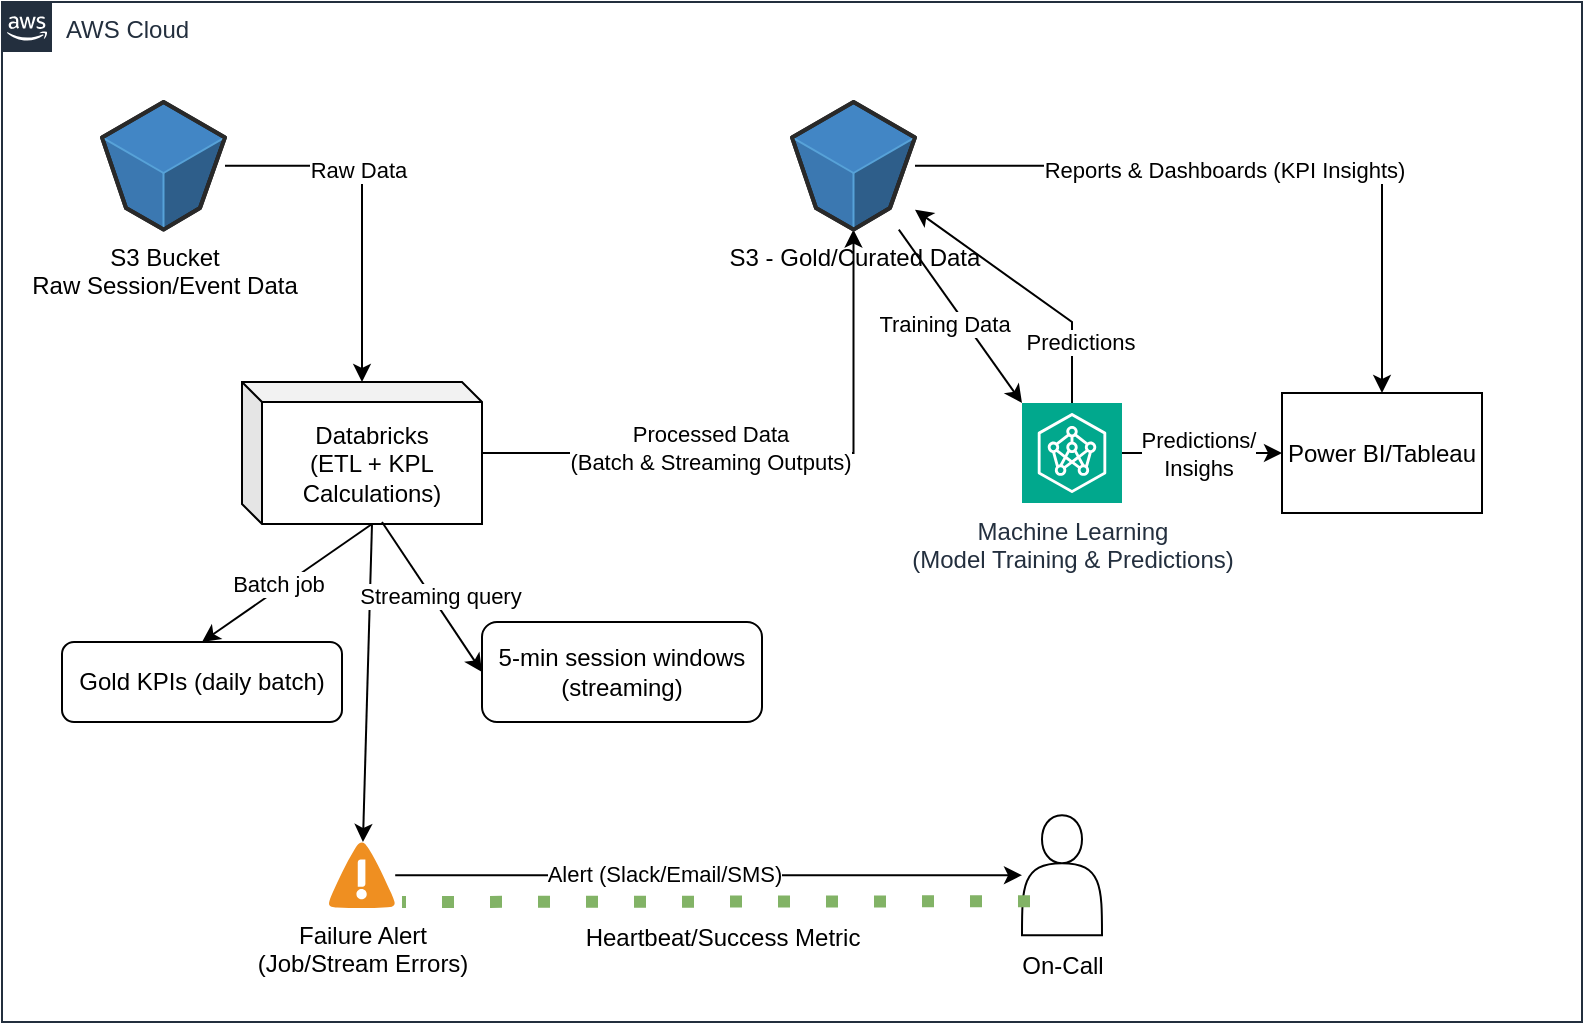 <mxfile version="28.0.9">
  <diagram name="Page-1" id="BIJhvOWszn0GS1gf3bMq">
    <mxGraphModel dx="1213" dy="730" grid="1" gridSize="10" guides="1" tooltips="1" connect="1" arrows="1" fold="1" page="1" pageScale="1" pageWidth="850" pageHeight="1100" math="0" shadow="0">
      <root>
        <mxCell id="0" />
        <mxCell id="1" parent="0" />
        <mxCell id="wDWD21W_WyhPVGJ0q4lk-10" value="AWS Cloud" style="points=[[0,0],[0.25,0],[0.5,0],[0.75,0],[1,0],[1,0.25],[1,0.5],[1,0.75],[1,1],[0.75,1],[0.5,1],[0.25,1],[0,1],[0,0.75],[0,0.5],[0,0.25]];outlineConnect=0;gradientColor=none;html=1;whiteSpace=wrap;fontSize=12;fontStyle=0;container=1;pointerEvents=0;collapsible=0;recursiveResize=0;shape=mxgraph.aws4.group;grIcon=mxgraph.aws4.group_aws_cloud_alt;strokeColor=#232F3E;fillColor=none;verticalAlign=top;align=left;spacingLeft=30;fontColor=#232F3E;dashed=0;" vertex="1" parent="1">
          <mxGeometry x="30" y="60" width="790" height="510" as="geometry" />
        </mxCell>
        <mxCell id="wDWD21W_WyhPVGJ0q4lk-20" value="" style="edgeStyle=orthogonalEdgeStyle;rounded=0;orthogonalLoop=1;jettySize=auto;html=1;" edge="1" parent="wDWD21W_WyhPVGJ0q4lk-10" source="wDWD21W_WyhPVGJ0q4lk-17" target="wDWD21W_WyhPVGJ0q4lk-18">
          <mxGeometry relative="1" as="geometry" />
        </mxCell>
        <mxCell id="wDWD21W_WyhPVGJ0q4lk-21" value="Raw Data" style="edgeLabel;html=1;align=center;verticalAlign=middle;resizable=0;points=[];" vertex="1" connectable="0" parent="wDWD21W_WyhPVGJ0q4lk-20">
          <mxGeometry x="-0.247" y="-2" relative="1" as="geometry">
            <mxPoint as="offset" />
          </mxGeometry>
        </mxCell>
        <mxCell id="wDWD21W_WyhPVGJ0q4lk-17" value="S3 Bucket&lt;div&gt;Raw Session/Event Data&lt;/div&gt;" style="verticalLabelPosition=bottom;html=1;verticalAlign=top;strokeWidth=1;align=center;outlineConnect=0;dashed=0;outlineConnect=0;shape=mxgraph.aws3d.s3Bucket;fillColor=#4286c5;strokeColor=#57A2D8;aspect=fixed;" vertex="1" parent="wDWD21W_WyhPVGJ0q4lk-10">
          <mxGeometry x="50" y="50.0" width="61.5" height="63.8" as="geometry" />
        </mxCell>
        <mxCell id="wDWD21W_WyhPVGJ0q4lk-23" value="" style="edgeStyle=orthogonalEdgeStyle;rounded=0;orthogonalLoop=1;jettySize=auto;html=1;" edge="1" parent="wDWD21W_WyhPVGJ0q4lk-10" source="wDWD21W_WyhPVGJ0q4lk-18" target="wDWD21W_WyhPVGJ0q4lk-22">
          <mxGeometry relative="1" as="geometry" />
        </mxCell>
        <mxCell id="wDWD21W_WyhPVGJ0q4lk-24" value="Processed Data&lt;div&gt;(Batch &amp;amp; Streaming Outputs)&lt;/div&gt;" style="edgeLabel;html=1;align=center;verticalAlign=middle;resizable=0;points=[];" vertex="1" connectable="0" parent="wDWD21W_WyhPVGJ0q4lk-23">
          <mxGeometry x="-0.237" y="3" relative="1" as="geometry">
            <mxPoint as="offset" />
          </mxGeometry>
        </mxCell>
        <mxCell id="wDWD21W_WyhPVGJ0q4lk-18" value="Databricks&lt;div&gt;(ETL + KPL Calculations)&lt;/div&gt;" style="shape=cube;whiteSpace=wrap;html=1;boundedLbl=1;backgroundOutline=1;darkOpacity=0.05;darkOpacity2=0.1;size=10;" vertex="1" parent="wDWD21W_WyhPVGJ0q4lk-10">
          <mxGeometry x="120" y="190" width="120" height="71" as="geometry" />
        </mxCell>
        <mxCell id="wDWD21W_WyhPVGJ0q4lk-26" value="" style="edgeStyle=orthogonalEdgeStyle;rounded=0;orthogonalLoop=1;jettySize=auto;html=1;" edge="1" parent="wDWD21W_WyhPVGJ0q4lk-10" source="wDWD21W_WyhPVGJ0q4lk-22" target="wDWD21W_WyhPVGJ0q4lk-25">
          <mxGeometry relative="1" as="geometry" />
        </mxCell>
        <mxCell id="wDWD21W_WyhPVGJ0q4lk-27" value="Reports &amp;amp; Dashboards (KPI Insights)" style="edgeLabel;html=1;align=center;verticalAlign=middle;resizable=0;points=[];" vertex="1" connectable="0" parent="wDWD21W_WyhPVGJ0q4lk-26">
          <mxGeometry x="-0.113" y="-2" relative="1" as="geometry">
            <mxPoint as="offset" />
          </mxGeometry>
        </mxCell>
        <mxCell id="wDWD21W_WyhPVGJ0q4lk-22" value="S3 - Gold/Curated Data" style="verticalLabelPosition=bottom;html=1;verticalAlign=top;strokeWidth=1;align=center;outlineConnect=0;dashed=0;outlineConnect=0;shape=mxgraph.aws3d.s3Bucket;fillColor=#4286c5;strokeColor=#57A2D8;aspect=fixed;" vertex="1" parent="wDWD21W_WyhPVGJ0q4lk-10">
          <mxGeometry x="395" y="50.0" width="61.5" height="63.8" as="geometry" />
        </mxCell>
        <mxCell id="wDWD21W_WyhPVGJ0q4lk-25" value="Power BI/Tableau" style="rounded=0;whiteSpace=wrap;html=1;" vertex="1" parent="wDWD21W_WyhPVGJ0q4lk-10">
          <mxGeometry x="640" y="195.5" width="100" height="60" as="geometry" />
        </mxCell>
        <mxCell id="wDWD21W_WyhPVGJ0q4lk-28" value="Gold KPIs (daily batch)" style="rounded=1;whiteSpace=wrap;html=1;" vertex="1" parent="wDWD21W_WyhPVGJ0q4lk-10">
          <mxGeometry x="30" y="320" width="140" height="40" as="geometry" />
        </mxCell>
        <mxCell id="wDWD21W_WyhPVGJ0q4lk-29" value="5-min session windows (streaming)" style="rounded=1;whiteSpace=wrap;html=1;" vertex="1" parent="wDWD21W_WyhPVGJ0q4lk-10">
          <mxGeometry x="240" y="310" width="140" height="50" as="geometry" />
        </mxCell>
        <mxCell id="wDWD21W_WyhPVGJ0q4lk-30" value="" style="endArrow=classic;html=1;rounded=0;exitX=0;exitY=0;exitDx=65;exitDy=71;exitPerimeter=0;entryX=0.5;entryY=0;entryDx=0;entryDy=0;" edge="1" parent="wDWD21W_WyhPVGJ0q4lk-10" source="wDWD21W_WyhPVGJ0q4lk-18" target="wDWD21W_WyhPVGJ0q4lk-28">
          <mxGeometry width="50" height="50" relative="1" as="geometry">
            <mxPoint x="370" y="340" as="sourcePoint" />
            <mxPoint x="350" y="280" as="targetPoint" />
          </mxGeometry>
        </mxCell>
        <mxCell id="wDWD21W_WyhPVGJ0q4lk-32" value="Batch job" style="edgeLabel;html=1;align=center;verticalAlign=middle;resizable=0;points=[];" vertex="1" connectable="0" parent="wDWD21W_WyhPVGJ0q4lk-30">
          <mxGeometry x="0.085" y="-3" relative="1" as="geometry">
            <mxPoint as="offset" />
          </mxGeometry>
        </mxCell>
        <mxCell id="wDWD21W_WyhPVGJ0q4lk-38" value="" style="edgeStyle=orthogonalEdgeStyle;rounded=0;orthogonalLoop=1;jettySize=auto;html=1;" edge="1" parent="wDWD21W_WyhPVGJ0q4lk-10" source="wDWD21W_WyhPVGJ0q4lk-34" target="wDWD21W_WyhPVGJ0q4lk-25">
          <mxGeometry relative="1" as="geometry" />
        </mxCell>
        <mxCell id="wDWD21W_WyhPVGJ0q4lk-39" value="Predictions/&lt;div&gt;Insighs&lt;/div&gt;" style="edgeLabel;html=1;align=center;verticalAlign=middle;resizable=0;points=[];" vertex="1" connectable="0" parent="wDWD21W_WyhPVGJ0q4lk-38">
          <mxGeometry x="-0.067" relative="1" as="geometry">
            <mxPoint as="offset" />
          </mxGeometry>
        </mxCell>
        <mxCell id="wDWD21W_WyhPVGJ0q4lk-34" value="Machine Learning&lt;div&gt;(Model Training &amp;amp; Predictions)&lt;/div&gt;" style="sketch=0;points=[[0,0,0],[0.25,0,0],[0.5,0,0],[0.75,0,0],[1,0,0],[0,1,0],[0.25,1,0],[0.5,1,0],[0.75,1,0],[1,1,0],[0,0.25,0],[0,0.5,0],[0,0.75,0],[1,0.25,0],[1,0.5,0],[1,0.75,0]];outlineConnect=0;fontColor=#232F3E;fillColor=#01A88D;strokeColor=#ffffff;dashed=0;verticalLabelPosition=bottom;verticalAlign=top;align=center;html=1;fontSize=12;fontStyle=0;aspect=fixed;shape=mxgraph.aws4.resourceIcon;resIcon=mxgraph.aws4.neuron_ml_sdk;" vertex="1" parent="wDWD21W_WyhPVGJ0q4lk-10">
          <mxGeometry x="510" y="200.5" width="50" height="50" as="geometry" />
        </mxCell>
        <mxCell id="wDWD21W_WyhPVGJ0q4lk-40" value="" style="endArrow=classic;html=1;rounded=0;entryX=0;entryY=0;entryDx=0;entryDy=0;entryPerimeter=0;" edge="1" parent="wDWD21W_WyhPVGJ0q4lk-10" source="wDWD21W_WyhPVGJ0q4lk-22" target="wDWD21W_WyhPVGJ0q4lk-34">
          <mxGeometry width="50" height="50" relative="1" as="geometry">
            <mxPoint x="370" y="340" as="sourcePoint" />
            <mxPoint x="420" y="290" as="targetPoint" />
          </mxGeometry>
        </mxCell>
        <mxCell id="wDWD21W_WyhPVGJ0q4lk-41" value="Training Data" style="edgeLabel;html=1;align=center;verticalAlign=middle;resizable=0;points=[];" vertex="1" connectable="0" parent="wDWD21W_WyhPVGJ0q4lk-40">
          <mxGeometry x="0.203" y="1" relative="1" as="geometry">
            <mxPoint x="-16" y="-5" as="offset" />
          </mxGeometry>
        </mxCell>
        <mxCell id="wDWD21W_WyhPVGJ0q4lk-42" value="" style="endArrow=classic;html=1;rounded=0;exitX=0.5;exitY=0;exitDx=0;exitDy=0;exitPerimeter=0;" edge="1" parent="wDWD21W_WyhPVGJ0q4lk-10" source="wDWD21W_WyhPVGJ0q4lk-34" target="wDWD21W_WyhPVGJ0q4lk-22">
          <mxGeometry width="50" height="50" relative="1" as="geometry">
            <mxPoint x="370" y="340" as="sourcePoint" />
            <mxPoint x="420" y="290" as="targetPoint" />
            <Array as="points">
              <mxPoint x="535" y="160" />
            </Array>
          </mxGeometry>
        </mxCell>
        <mxCell id="wDWD21W_WyhPVGJ0q4lk-43" value="Predictions" style="edgeLabel;html=1;align=center;verticalAlign=middle;resizable=0;points=[];" vertex="1" connectable="0" parent="wDWD21W_WyhPVGJ0q4lk-42">
          <mxGeometry x="-0.555" y="-4" relative="1" as="geometry">
            <mxPoint as="offset" />
          </mxGeometry>
        </mxCell>
        <mxCell id="wDWD21W_WyhPVGJ0q4lk-47" value="" style="edgeStyle=orthogonalEdgeStyle;rounded=0;orthogonalLoop=1;jettySize=auto;html=1;" edge="1" parent="wDWD21W_WyhPVGJ0q4lk-10" source="wDWD21W_WyhPVGJ0q4lk-44" target="wDWD21W_WyhPVGJ0q4lk-46">
          <mxGeometry relative="1" as="geometry" />
        </mxCell>
        <mxCell id="wDWD21W_WyhPVGJ0q4lk-49" value="Alert (Slack/Email/SMS)" style="edgeLabel;html=1;align=center;verticalAlign=middle;resizable=0;points=[];" vertex="1" connectable="0" parent="wDWD21W_WyhPVGJ0q4lk-47">
          <mxGeometry x="-0.142" y="1" relative="1" as="geometry">
            <mxPoint as="offset" />
          </mxGeometry>
        </mxCell>
        <mxCell id="wDWD21W_WyhPVGJ0q4lk-44" value="Failure Alert&lt;div&gt;(Job/Stream Errors)&lt;/div&gt;" style="shadow=0;dashed=0;html=1;strokeColor=none;fillColor=#4495D1;labelPosition=center;verticalLabelPosition=bottom;verticalAlign=top;align=center;outlineConnect=0;shape=mxgraph.veeam.2d.alert;" vertex="1" parent="wDWD21W_WyhPVGJ0q4lk-10">
          <mxGeometry x="163.4" y="420" width="33.2" height="33.2" as="geometry" />
        </mxCell>
        <mxCell id="wDWD21W_WyhPVGJ0q4lk-46" value="" style="shape=actor;whiteSpace=wrap;html=1;" vertex="1" parent="wDWD21W_WyhPVGJ0q4lk-10">
          <mxGeometry x="510" y="406.6" width="40" height="60" as="geometry" />
        </mxCell>
        <mxCell id="wDWD21W_WyhPVGJ0q4lk-48" value="On-Call" style="text;html=1;align=center;verticalAlign=middle;resizable=0;points=[];autosize=1;strokeColor=none;fillColor=none;" vertex="1" parent="wDWD21W_WyhPVGJ0q4lk-10">
          <mxGeometry x="500" y="466.6" width="60" height="30" as="geometry" />
        </mxCell>
        <mxCell id="wDWD21W_WyhPVGJ0q4lk-50" value="" style="endArrow=none;dashed=1;html=1;dashPattern=1 3;strokeWidth=6;rounded=0;fillColor=#d5e8d4;strokeColor=#82b366;exitX=0.1;exitY=0.5;exitDx=0;exitDy=0;exitPerimeter=0;" edge="1" parent="wDWD21W_WyhPVGJ0q4lk-10">
          <mxGeometry width="50" height="50" relative="1" as="geometry">
            <mxPoint x="514" y="449.6" as="sourcePoint" />
            <mxPoint x="200" y="450" as="targetPoint" />
          </mxGeometry>
        </mxCell>
        <mxCell id="wDWD21W_WyhPVGJ0q4lk-52" value="Heartbeat/Success Metric" style="text;html=1;align=center;verticalAlign=middle;resizable=0;points=[];autosize=1;strokeColor=none;fillColor=none;" vertex="1" parent="wDWD21W_WyhPVGJ0q4lk-10">
          <mxGeometry x="280" y="453.2" width="160" height="30" as="geometry" />
        </mxCell>
        <mxCell id="wDWD21W_WyhPVGJ0q4lk-53" value="" style="endArrow=classic;html=1;rounded=0;exitX=0;exitY=0;exitDx=65;exitDy=71;exitPerimeter=0;" edge="1" parent="wDWD21W_WyhPVGJ0q4lk-10" source="wDWD21W_WyhPVGJ0q4lk-18" target="wDWD21W_WyhPVGJ0q4lk-44">
          <mxGeometry width="50" height="50" relative="1" as="geometry">
            <mxPoint x="370" y="340" as="sourcePoint" />
            <mxPoint x="420" y="290" as="targetPoint" />
          </mxGeometry>
        </mxCell>
        <mxCell id="wDWD21W_WyhPVGJ0q4lk-31" value="" style="endArrow=classic;html=1;rounded=0;entryX=0;entryY=0.5;entryDx=0;entryDy=0;" edge="1" parent="1" target="wDWD21W_WyhPVGJ0q4lk-29">
          <mxGeometry width="50" height="50" relative="1" as="geometry">
            <mxPoint x="220" y="320" as="sourcePoint" />
            <mxPoint x="450" y="350" as="targetPoint" />
          </mxGeometry>
        </mxCell>
        <mxCell id="wDWD21W_WyhPVGJ0q4lk-33" value="Streaming query" style="edgeLabel;html=1;align=center;verticalAlign=middle;resizable=0;points=[];" vertex="1" connectable="0" parent="wDWD21W_WyhPVGJ0q4lk-31">
          <mxGeometry x="0.029" y="4" relative="1" as="geometry">
            <mxPoint as="offset" />
          </mxGeometry>
        </mxCell>
      </root>
    </mxGraphModel>
  </diagram>
</mxfile>

